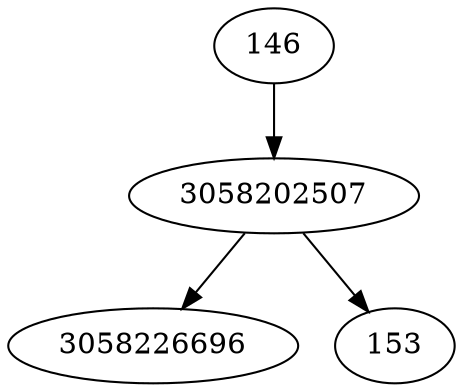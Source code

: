 strict digraph  {
3058226696;
153;
146;
3058202507;
146 -> 3058202507;
3058202507 -> 153;
3058202507 -> 3058226696;
}
